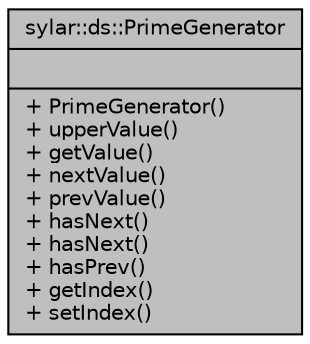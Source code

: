 digraph "sylar::ds::PrimeGenerator"
{
 // LATEX_PDF_SIZE
  edge [fontname="Helvetica",fontsize="10",labelfontname="Helvetica",labelfontsize="10"];
  node [fontname="Helvetica",fontsize="10",shape=record];
  Node1 [label="{sylar::ds::PrimeGenerator\n||+ PrimeGenerator()\l+ upperValue()\l+ getValue()\l+ nextValue()\l+ prevValue()\l+ hasNext()\l+ hasNext()\l+ hasPrev()\l+ getIndex()\l+ setIndex()\l}",height=0.2,width=0.4,color="black", fillcolor="grey75", style="filled", fontcolor="black",tooltip=" "];
}
